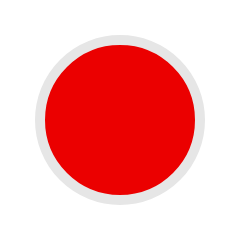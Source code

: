 <mxfile version="13.7.9" type="device"><diagram id="c7p1EWTPgxgB4tkEV6jv" name="Page-1"><mxGraphModel dx="784" dy="632" grid="1" gridSize="10" guides="1" tooltips="1" connect="1" arrows="1" fold="1" page="1" pageScale="1" pageWidth="120" pageHeight="120" math="0" shadow="0"><root><mxCell id="0"/><mxCell id="1" parent="0"/><mxCell id="PwUQANRlcSWq6uV0-OPk-1" value="" style="whiteSpace=wrap;html=1;aspect=fixed;strokeColor=none;fillColor=none;" parent="1" vertex="1"><mxGeometry x="240" width="120" height="120" as="geometry"/></mxCell><mxCell id="YckQvlZu4vS5bcaVpTfI-2" value="" style="ellipse;whiteSpace=wrap;html=1;aspect=fixed;strokeWidth=5;fontColor=#ffffff;strokeColor=#E6E6E6;fillColor=#EB0000;" parent="1" vertex="1"><mxGeometry x="260" y="20" width="80" height="80" as="geometry"/></mxCell></root></mxGraphModel></diagram></mxfile>